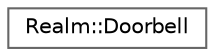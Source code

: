 digraph "Graphical Class Hierarchy"
{
 // LATEX_PDF_SIZE
  bgcolor="transparent";
  edge [fontname=Helvetica,fontsize=10,labelfontname=Helvetica,labelfontsize=10];
  node [fontname=Helvetica,fontsize=10,shape=box,height=0.2,width=0.4];
  rankdir="LR";
  Node0 [id="Node000000",label="Realm::Doorbell",height=0.2,width=0.4,color="grey40", fillcolor="white", style="filled",URL="$classRealm_1_1Doorbell.html",tooltip=" "];
}
